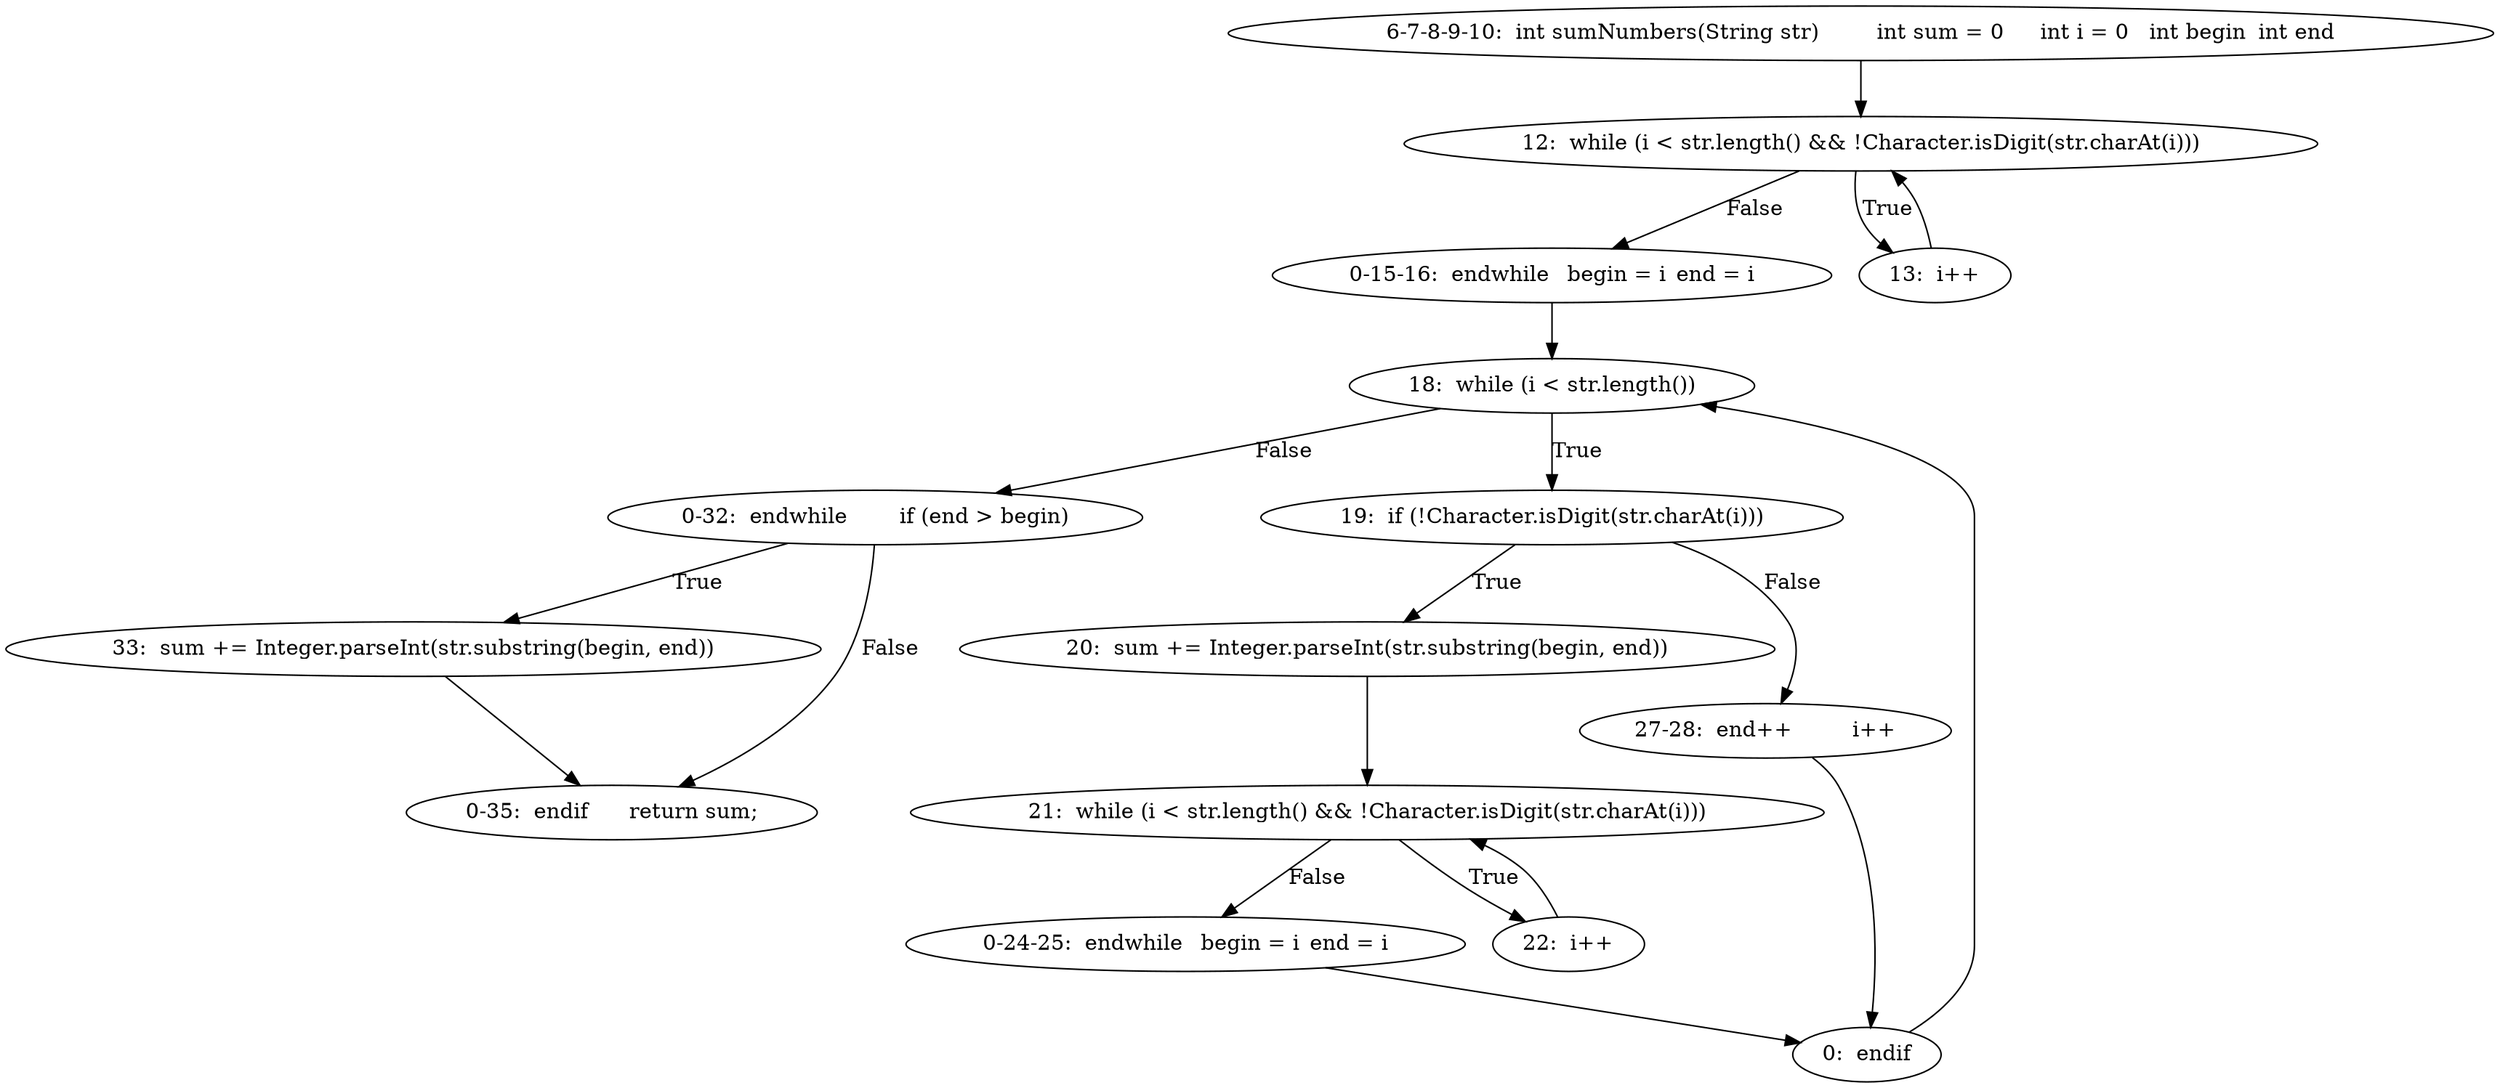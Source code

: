 digraph result_test { 
// graph-vertices
  a4  [label="6-7-8-9-10:  int sumNumbers(String str)	int sum = 0	int i = 0	int begin	int end"]; 
  5  [label="12:  while (i < str.length() && !Character.isDigit(str.charAt(i)))"]; 
  a6  [label="0-15-16:  endwhile	begin = i	end = i"]; 
  7  [label="13:  i++"]; 
  10  [label="18:  while (i < str.length())"]; 
  a7  [label="0-32:  endwhile	if (end > begin)"]; 
  12  [label="19:  if (!Character.isDigit(str.charAt(i)))"]; 
  13  [label="20:  sum += Integer.parseInt(str.substring(begin, end))"]; 
  14  [label="21:  while (i < str.length() && !Character.isDigit(str.charAt(i)))"]; 
  a9  [label="0-24-25:  endwhile	begin = i	end = i"]; 
  16  [label="22:  i++"]; 
  19  [label="0:  endif"]; 
  a10  [label="27-28:  end++	i++"]; 
  23  [label="33:  sum += Integer.parseInt(str.substring(begin, end))"]; 
  a11  [label="0-35:  endif	return sum;"]; 
// graph-edges
  a4 -> 5;
  5 -> a6  [label="False"]; 
  5 -> 7  [label="True"]; 
  7 -> 5;
  a6 -> 10;
  10 -> a7  [label="False"]; 
  10 -> 12  [label="True"]; 
  12 -> 13  [label="True"]; 
  13 -> 14;
  14 -> a9  [label="False"]; 
  14 -> 16  [label="True"]; 
  16 -> 14;
  a9 -> 19;
  12 -> a10  [label="False"]; 
  a10 -> 19;
  19 -> 10;
  a7 -> 23  [label="True"]; 
  23 -> a11;
  a7 -> a11  [label="False"]; 
}